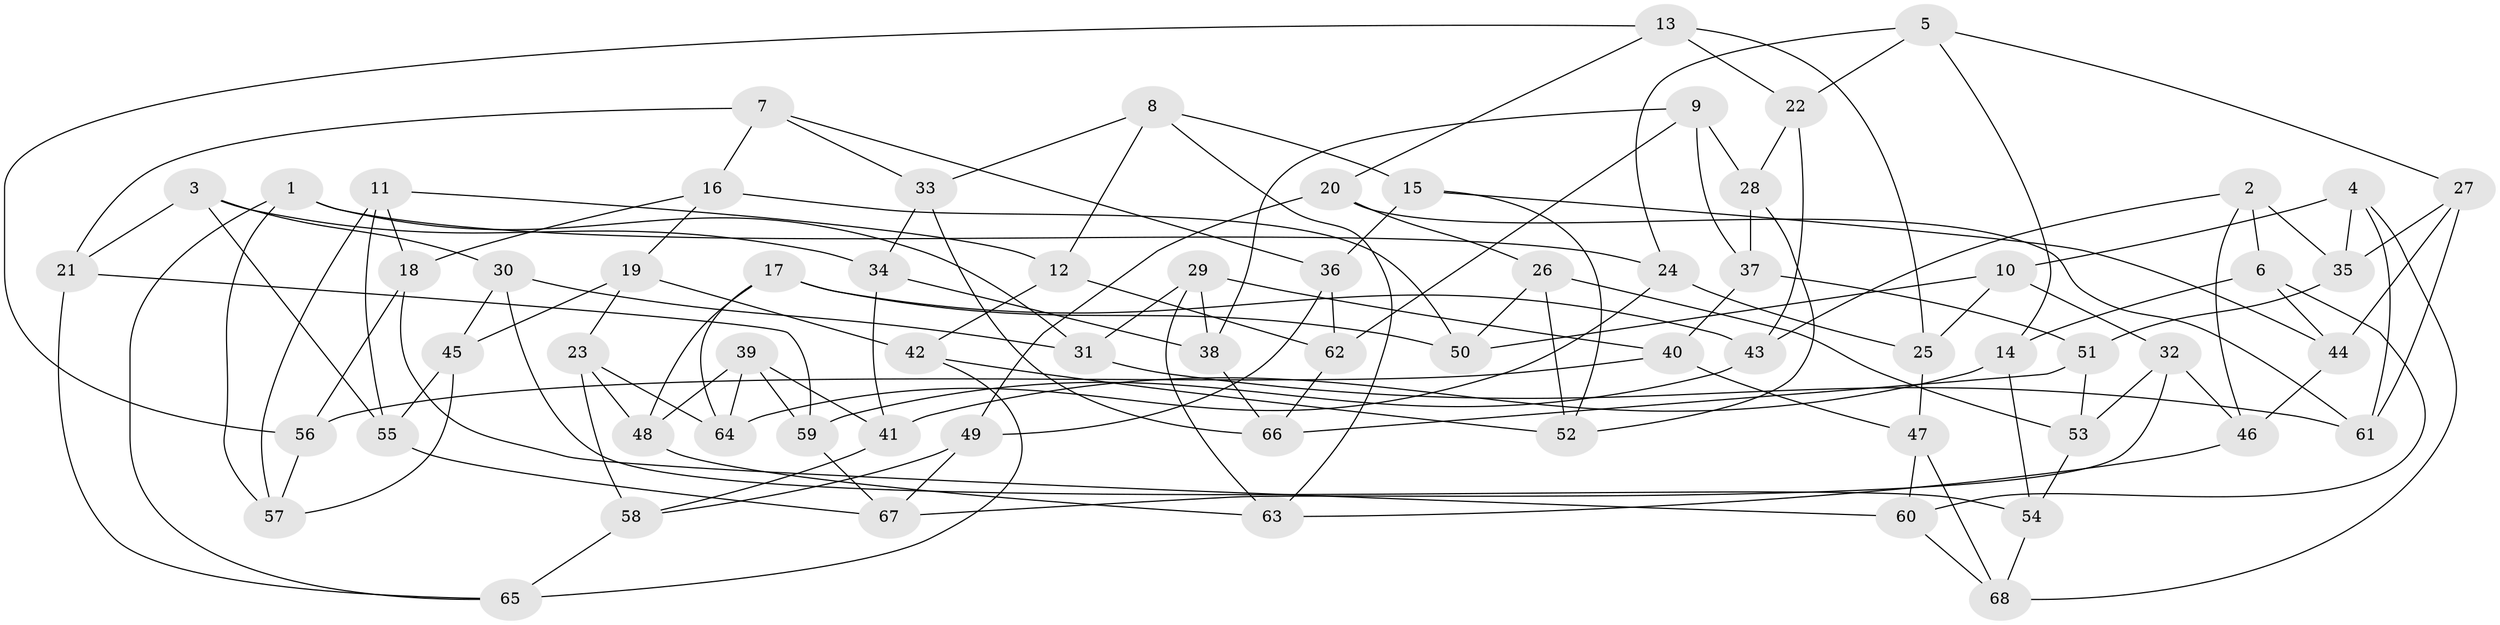 // coarse degree distribution, {4: 0.5531914893617021, 6: 0.3617021276595745, 5: 0.0851063829787234}
// Generated by graph-tools (version 1.1) at 2025/24/03/03/25 07:24:29]
// undirected, 68 vertices, 136 edges
graph export_dot {
graph [start="1"]
  node [color=gray90,style=filled];
  1;
  2;
  3;
  4;
  5;
  6;
  7;
  8;
  9;
  10;
  11;
  12;
  13;
  14;
  15;
  16;
  17;
  18;
  19;
  20;
  21;
  22;
  23;
  24;
  25;
  26;
  27;
  28;
  29;
  30;
  31;
  32;
  33;
  34;
  35;
  36;
  37;
  38;
  39;
  40;
  41;
  42;
  43;
  44;
  45;
  46;
  47;
  48;
  49;
  50;
  51;
  52;
  53;
  54;
  55;
  56;
  57;
  58;
  59;
  60;
  61;
  62;
  63;
  64;
  65;
  66;
  67;
  68;
  1 -- 57;
  1 -- 65;
  1 -- 31;
  1 -- 24;
  2 -- 35;
  2 -- 43;
  2 -- 46;
  2 -- 6;
  3 -- 21;
  3 -- 30;
  3 -- 34;
  3 -- 55;
  4 -- 61;
  4 -- 35;
  4 -- 68;
  4 -- 10;
  5 -- 27;
  5 -- 24;
  5 -- 14;
  5 -- 22;
  6 -- 14;
  6 -- 44;
  6 -- 60;
  7 -- 16;
  7 -- 33;
  7 -- 36;
  7 -- 21;
  8 -- 33;
  8 -- 15;
  8 -- 12;
  8 -- 63;
  9 -- 62;
  9 -- 37;
  9 -- 28;
  9 -- 38;
  10 -- 32;
  10 -- 50;
  10 -- 25;
  11 -- 12;
  11 -- 57;
  11 -- 55;
  11 -- 18;
  12 -- 62;
  12 -- 42;
  13 -- 20;
  13 -- 22;
  13 -- 56;
  13 -- 25;
  14 -- 54;
  14 -- 41;
  15 -- 52;
  15 -- 44;
  15 -- 36;
  16 -- 19;
  16 -- 50;
  16 -- 18;
  17 -- 64;
  17 -- 43;
  17 -- 48;
  17 -- 50;
  18 -- 60;
  18 -- 56;
  19 -- 23;
  19 -- 42;
  19 -- 45;
  20 -- 61;
  20 -- 26;
  20 -- 49;
  21 -- 65;
  21 -- 59;
  22 -- 43;
  22 -- 28;
  23 -- 64;
  23 -- 48;
  23 -- 58;
  24 -- 25;
  24 -- 64;
  25 -- 47;
  26 -- 53;
  26 -- 50;
  26 -- 52;
  27 -- 61;
  27 -- 44;
  27 -- 35;
  28 -- 52;
  28 -- 37;
  29 -- 31;
  29 -- 38;
  29 -- 63;
  29 -- 40;
  30 -- 45;
  30 -- 54;
  30 -- 31;
  31 -- 61;
  32 -- 46;
  32 -- 53;
  32 -- 67;
  33 -- 34;
  33 -- 66;
  34 -- 41;
  34 -- 38;
  35 -- 51;
  36 -- 49;
  36 -- 62;
  37 -- 40;
  37 -- 51;
  38 -- 66;
  39 -- 59;
  39 -- 41;
  39 -- 64;
  39 -- 48;
  40 -- 47;
  40 -- 56;
  41 -- 58;
  42 -- 65;
  42 -- 52;
  43 -- 59;
  44 -- 46;
  45 -- 57;
  45 -- 55;
  46 -- 63;
  47 -- 68;
  47 -- 60;
  48 -- 63;
  49 -- 67;
  49 -- 58;
  51 -- 53;
  51 -- 66;
  53 -- 54;
  54 -- 68;
  55 -- 67;
  56 -- 57;
  58 -- 65;
  59 -- 67;
  60 -- 68;
  62 -- 66;
}
